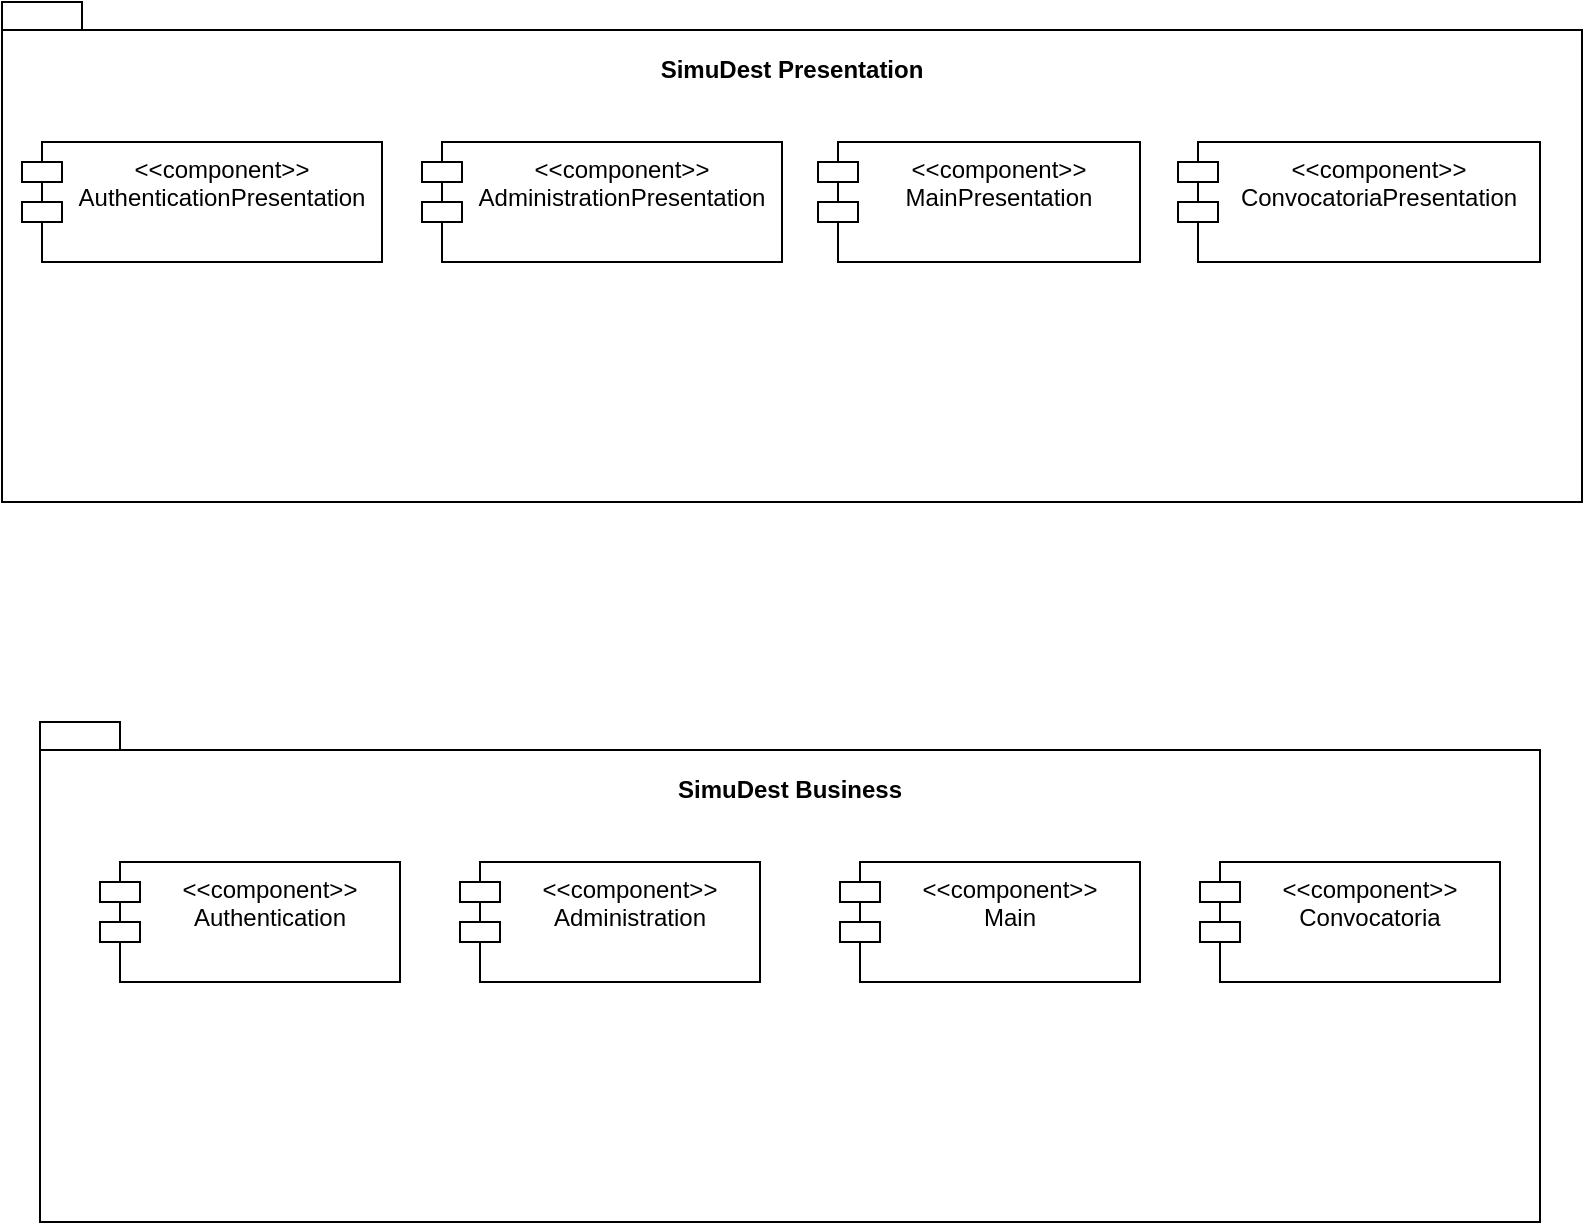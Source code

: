 <mxfile version="17.1.2" type="github">
  <diagram id="RnFnm8cI24RUhIHQ4RaV" name="Page-1">
    <mxGraphModel dx="1422" dy="752" grid="1" gridSize="10" guides="1" tooltips="1" connect="1" arrows="1" fold="1" page="1" pageScale="1" pageWidth="827" pageHeight="1169" math="0" shadow="0">
      <root>
        <mxCell id="0" />
        <mxCell id="1" parent="0" />
        <mxCell id="sUBBfoWSyGXVU3_cliYD-1" value="&lt;div&gt;&lt;br&gt;&lt;/div&gt;&lt;div&gt;&lt;br&gt;&lt;/div&gt;" style="shape=folder;fontStyle=1;spacingTop=10;tabWidth=40;tabHeight=14;tabPosition=left;html=1;" vertex="1" parent="1">
          <mxGeometry x="20" y="40" width="790" height="250" as="geometry" />
        </mxCell>
        <mxCell id="sUBBfoWSyGXVU3_cliYD-2" value="&lt;&lt;component&gt;&gt;&#xa;AuthenticationPresentation&#xa;" style="shape=module;align=left;spacingLeft=20;align=center;verticalAlign=top;" vertex="1" parent="1">
          <mxGeometry x="30" y="110" width="180" height="60" as="geometry" />
        </mxCell>
        <mxCell id="sUBBfoWSyGXVU3_cliYD-3" value="SimuDest Presentation" style="text;align=center;fontStyle=1;verticalAlign=middle;spacingLeft=3;spacingRight=3;strokeColor=none;rotatable=0;points=[[0,0.5],[1,0.5]];portConstraint=eastwest;" vertex="1" parent="1">
          <mxGeometry x="375" y="60" width="80" height="26" as="geometry" />
        </mxCell>
        <mxCell id="sUBBfoWSyGXVU3_cliYD-5" value="&lt;&lt;component&gt;&gt;&#xa;AdministrationPresentation&#xa;" style="shape=module;align=left;spacingLeft=20;align=center;verticalAlign=top;" vertex="1" parent="1">
          <mxGeometry x="230" y="110" width="180" height="60" as="geometry" />
        </mxCell>
        <mxCell id="sUBBfoWSyGXVU3_cliYD-6" value="&lt;&lt;component&gt;&gt;&#xa;MainPresentation&#xa;" style="shape=module;align=left;spacingLeft=20;align=center;verticalAlign=top;" vertex="1" parent="1">
          <mxGeometry x="428" y="110" width="161" height="60" as="geometry" />
        </mxCell>
        <mxCell id="sUBBfoWSyGXVU3_cliYD-7" value="&lt;&lt;component&gt;&gt;&#xa;ConvocatoriaPresentation&#xa;" style="shape=module;align=left;spacingLeft=20;align=center;verticalAlign=top;" vertex="1" parent="1">
          <mxGeometry x="608" y="110" width="181" height="60" as="geometry" />
        </mxCell>
        <mxCell id="sUBBfoWSyGXVU3_cliYD-8" value="&lt;div&gt;&lt;br&gt;&lt;/div&gt;&lt;div&gt;&lt;br&gt;&lt;/div&gt;" style="shape=folder;fontStyle=1;spacingTop=10;tabWidth=40;tabHeight=14;tabPosition=left;html=1;" vertex="1" parent="1">
          <mxGeometry x="39" y="400" width="750" height="250" as="geometry" />
        </mxCell>
        <mxCell id="sUBBfoWSyGXVU3_cliYD-9" value="&lt;&lt;component&gt;&gt;&#xa;Authentication&#xa;" style="shape=module;align=left;spacingLeft=20;align=center;verticalAlign=top;" vertex="1" parent="1">
          <mxGeometry x="69" y="470" width="150" height="60" as="geometry" />
        </mxCell>
        <mxCell id="sUBBfoWSyGXVU3_cliYD-10" value="SimuDest Business" style="text;align=center;fontStyle=1;verticalAlign=middle;spacingLeft=3;spacingRight=3;strokeColor=none;rotatable=0;points=[[0,0.5],[1,0.5]];portConstraint=eastwest;" vertex="1" parent="1">
          <mxGeometry x="374" y="420" width="80" height="26" as="geometry" />
        </mxCell>
        <mxCell id="sUBBfoWSyGXVU3_cliYD-11" value="&lt;&lt;component&gt;&gt;&#xa;Administration&#xa;" style="shape=module;align=left;spacingLeft=20;align=center;verticalAlign=top;" vertex="1" parent="1">
          <mxGeometry x="249" y="470" width="150" height="60" as="geometry" />
        </mxCell>
        <mxCell id="sUBBfoWSyGXVU3_cliYD-12" value="&lt;&lt;component&gt;&gt;&#xa;Main&#xa;" style="shape=module;align=left;spacingLeft=20;align=center;verticalAlign=top;" vertex="1" parent="1">
          <mxGeometry x="439" y="470" width="150" height="60" as="geometry" />
        </mxCell>
        <mxCell id="sUBBfoWSyGXVU3_cliYD-13" value="&lt;&lt;component&gt;&gt;&#xa;Convocatoria&#xa;" style="shape=module;align=left;spacingLeft=20;align=center;verticalAlign=top;" vertex="1" parent="1">
          <mxGeometry x="619" y="470" width="150" height="60" as="geometry" />
        </mxCell>
      </root>
    </mxGraphModel>
  </diagram>
</mxfile>
